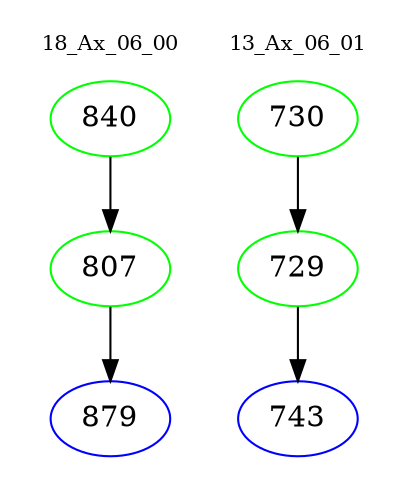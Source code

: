 digraph{
subgraph cluster_0 {
color = white
label = "18_Ax_06_00";
fontsize=10;
T0_840 [label="840", color="green"]
T0_840 -> T0_807 [color="black"]
T0_807 [label="807", color="green"]
T0_807 -> T0_879 [color="black"]
T0_879 [label="879", color="blue"]
}
subgraph cluster_1 {
color = white
label = "13_Ax_06_01";
fontsize=10;
T1_730 [label="730", color="green"]
T1_730 -> T1_729 [color="black"]
T1_729 [label="729", color="green"]
T1_729 -> T1_743 [color="black"]
T1_743 [label="743", color="blue"]
}
}
